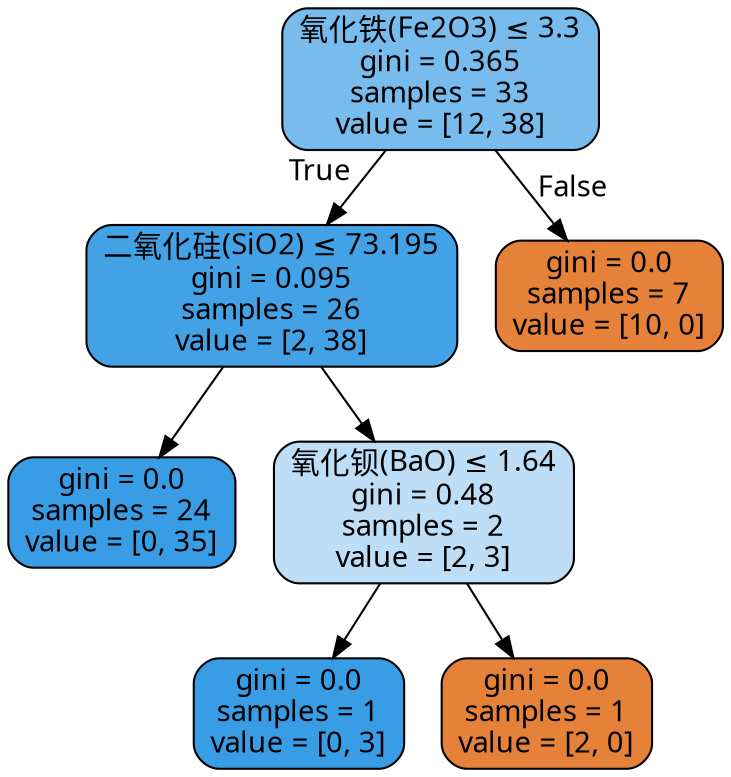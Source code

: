 digraph Tree {
node [shape=box, style="filled, rounded", color="black", fontname="DengXian"] ;
edge [fontname="DengXian"] ;
0 [label=<氧化铁(Fe2O3) &le; 3.3<br/>gini = 0.365<br/>samples = 33<br/>value = [12, 38]>, fillcolor="#78bced"] ;
1 [label=<二氧化硅(SiO2) &le; 73.195<br/>gini = 0.095<br/>samples = 26<br/>value = [2, 38]>, fillcolor="#43a2e6"] ;
0 -> 1 [labeldistance=2.5, labelangle=45, headlabel="True"] ;
2 [label=<gini = 0.0<br/>samples = 24<br/>value = [0, 35]>, fillcolor="#399de5"] ;
1 -> 2 ;
3 [label=<氧化钡(BaO) &le; 1.64<br/>gini = 0.48<br/>samples = 2<br/>value = [2, 3]>, fillcolor="#bddef6"] ;
1 -> 3 ;
4 [label=<gini = 0.0<br/>samples = 1<br/>value = [0, 3]>, fillcolor="#399de5"] ;
3 -> 4 ;
5 [label=<gini = 0.0<br/>samples = 1<br/>value = [2, 0]>, fillcolor="#e58139"] ;
3 -> 5 ;
6 [label=<gini = 0.0<br/>samples = 7<br/>value = [10, 0]>, fillcolor="#e58139"] ;
0 -> 6 [labeldistance=2.5, labelangle=-45, headlabel="False"] ;
}